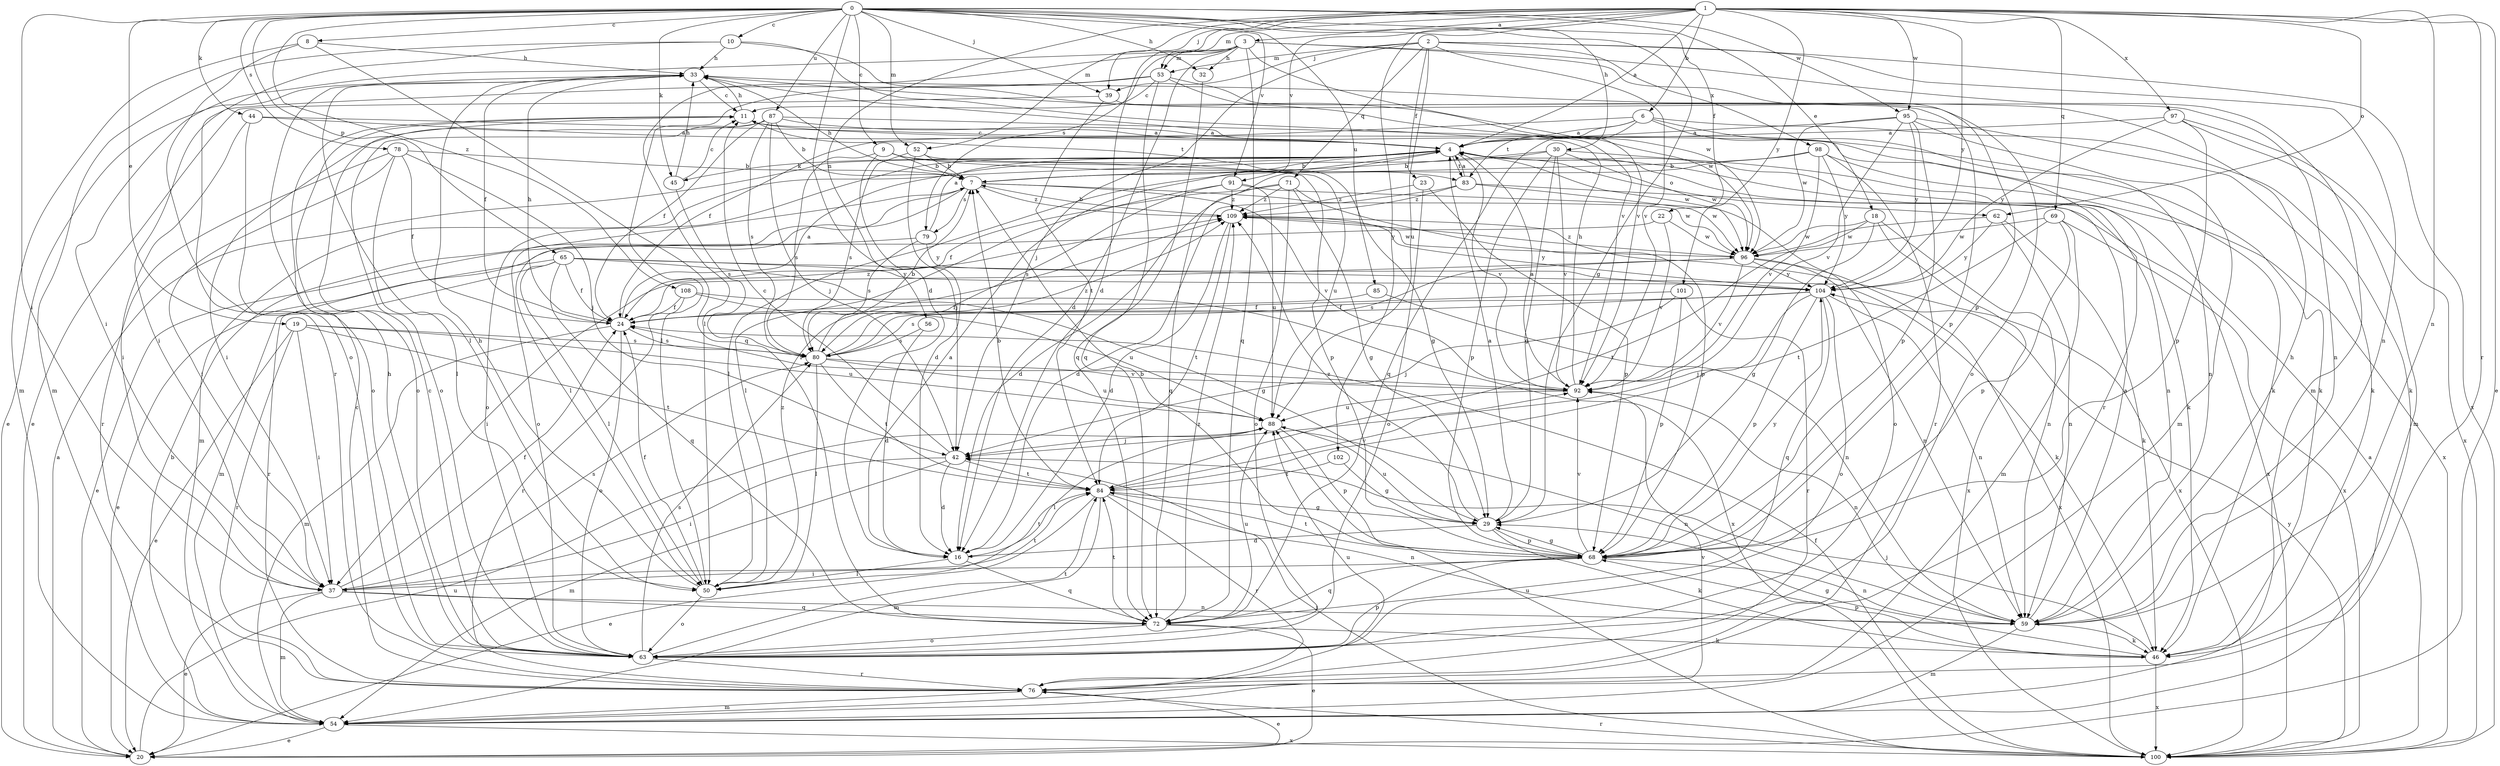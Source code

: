 strict digraph  {
0;
1;
2;
3;
4;
6;
7;
8;
9;
10;
11;
16;
18;
19;
20;
22;
23;
24;
29;
30;
32;
33;
37;
39;
42;
44;
45;
46;
50;
52;
53;
54;
56;
59;
62;
63;
65;
68;
69;
71;
72;
76;
78;
79;
80;
83;
84;
85;
87;
88;
91;
92;
95;
96;
97;
98;
100;
101;
102;
104;
108;
109;
0 -> 8  [label=c];
0 -> 9  [label=c];
0 -> 10  [label=c];
0 -> 16  [label=d];
0 -> 18  [label=e];
0 -> 19  [label=e];
0 -> 22  [label=f];
0 -> 29  [label=g];
0 -> 30  [label=h];
0 -> 32  [label=h];
0 -> 37  [label=i];
0 -> 39  [label=j];
0 -> 44  [label=k];
0 -> 45  [label=k];
0 -> 52  [label=m];
0 -> 65  [label=p];
0 -> 78  [label=s];
0 -> 85  [label=u];
0 -> 87  [label=u];
0 -> 91  [label=v];
0 -> 95  [label=w];
0 -> 108  [label=z];
1 -> 3  [label=a];
1 -> 4  [label=a];
1 -> 6  [label=b];
1 -> 16  [label=d];
1 -> 20  [label=e];
1 -> 39  [label=j];
1 -> 52  [label=m];
1 -> 53  [label=m];
1 -> 56  [label=n];
1 -> 59  [label=n];
1 -> 62  [label=o];
1 -> 69  [label=q];
1 -> 76  [label=r];
1 -> 91  [label=v];
1 -> 95  [label=w];
1 -> 97  [label=x];
1 -> 101  [label=y];
1 -> 102  [label=y];
1 -> 104  [label=y];
2 -> 23  [label=f];
2 -> 39  [label=j];
2 -> 42  [label=j];
2 -> 53  [label=m];
2 -> 59  [label=n];
2 -> 71  [label=q];
2 -> 88  [label=u];
2 -> 92  [label=v];
2 -> 98  [label=x];
2 -> 100  [label=x];
3 -> 16  [label=d];
3 -> 32  [label=h];
3 -> 37  [label=i];
3 -> 50  [label=l];
3 -> 53  [label=m];
3 -> 54  [label=m];
3 -> 68  [label=p];
3 -> 72  [label=q];
3 -> 79  [label=s];
3 -> 92  [label=v];
4 -> 7  [label=b];
4 -> 11  [label=c];
4 -> 45  [label=k];
4 -> 59  [label=n];
4 -> 62  [label=o];
4 -> 63  [label=o];
4 -> 72  [label=q];
4 -> 83  [label=t];
4 -> 92  [label=v];
4 -> 96  [label=w];
6 -> 4  [label=a];
6 -> 24  [label=f];
6 -> 46  [label=k];
6 -> 59  [label=n];
6 -> 72  [label=q];
6 -> 76  [label=r];
6 -> 83  [label=t];
7 -> 33  [label=h];
7 -> 50  [label=l];
7 -> 63  [label=o];
7 -> 79  [label=s];
7 -> 92  [label=v];
7 -> 96  [label=w];
7 -> 109  [label=z];
8 -> 33  [label=h];
8 -> 54  [label=m];
8 -> 63  [label=o];
8 -> 72  [label=q];
9 -> 7  [label=b];
9 -> 42  [label=j];
9 -> 68  [label=p];
9 -> 80  [label=s];
9 -> 88  [label=u];
10 -> 33  [label=h];
10 -> 54  [label=m];
10 -> 76  [label=r];
10 -> 92  [label=v];
10 -> 96  [label=w];
11 -> 4  [label=a];
11 -> 33  [label=h];
11 -> 63  [label=o];
11 -> 83  [label=t];
16 -> 4  [label=a];
16 -> 50  [label=l];
16 -> 72  [label=q];
16 -> 84  [label=t];
18 -> 29  [label=g];
18 -> 59  [label=n];
18 -> 84  [label=t];
18 -> 96  [label=w];
18 -> 100  [label=x];
19 -> 20  [label=e];
19 -> 37  [label=i];
19 -> 76  [label=r];
19 -> 80  [label=s];
19 -> 84  [label=t];
19 -> 88  [label=u];
20 -> 4  [label=a];
20 -> 88  [label=u];
22 -> 54  [label=m];
22 -> 92  [label=v];
22 -> 96  [label=w];
23 -> 63  [label=o];
23 -> 68  [label=p];
23 -> 109  [label=z];
24 -> 4  [label=a];
24 -> 33  [label=h];
24 -> 54  [label=m];
24 -> 63  [label=o];
24 -> 80  [label=s];
24 -> 109  [label=z];
29 -> 4  [label=a];
29 -> 16  [label=d];
29 -> 46  [label=k];
29 -> 68  [label=p];
29 -> 88  [label=u];
29 -> 109  [label=z];
30 -> 7  [label=b];
30 -> 29  [label=g];
30 -> 46  [label=k];
30 -> 54  [label=m];
30 -> 68  [label=p];
30 -> 92  [label=v];
30 -> 96  [label=w];
32 -> 72  [label=q];
33 -> 11  [label=c];
33 -> 20  [label=e];
33 -> 24  [label=f];
33 -> 50  [label=l];
33 -> 96  [label=w];
37 -> 20  [label=e];
37 -> 24  [label=f];
37 -> 54  [label=m];
37 -> 59  [label=n];
37 -> 72  [label=q];
37 -> 80  [label=s];
37 -> 84  [label=t];
39 -> 20  [label=e];
39 -> 59  [label=n];
39 -> 84  [label=t];
42 -> 11  [label=c];
42 -> 16  [label=d];
42 -> 37  [label=i];
42 -> 54  [label=m];
42 -> 84  [label=t];
44 -> 4  [label=a];
44 -> 37  [label=i];
44 -> 46  [label=k];
44 -> 63  [label=o];
45 -> 11  [label=c];
45 -> 33  [label=h];
45 -> 80  [label=s];
46 -> 29  [label=g];
46 -> 42  [label=j];
46 -> 68  [label=p];
46 -> 100  [label=x];
50 -> 24  [label=f];
50 -> 33  [label=h];
50 -> 63  [label=o];
50 -> 109  [label=z];
52 -> 7  [label=b];
52 -> 16  [label=d];
52 -> 29  [label=g];
52 -> 80  [label=s];
53 -> 11  [label=c];
53 -> 37  [label=i];
53 -> 50  [label=l];
53 -> 63  [label=o];
53 -> 68  [label=p];
53 -> 72  [label=q];
54 -> 7  [label=b];
54 -> 20  [label=e];
54 -> 92  [label=v];
54 -> 100  [label=x];
56 -> 16  [label=d];
56 -> 80  [label=s];
59 -> 4  [label=a];
59 -> 33  [label=h];
59 -> 46  [label=k];
59 -> 54  [label=m];
62 -> 46  [label=k];
62 -> 59  [label=n];
62 -> 96  [label=w];
62 -> 104  [label=y];
63 -> 11  [label=c];
63 -> 33  [label=h];
63 -> 68  [label=p];
63 -> 76  [label=r];
63 -> 80  [label=s];
63 -> 84  [label=t];
65 -> 20  [label=e];
65 -> 24  [label=f];
65 -> 29  [label=g];
65 -> 46  [label=k];
65 -> 50  [label=l];
65 -> 72  [label=q];
65 -> 76  [label=r];
65 -> 104  [label=y];
68 -> 7  [label=b];
68 -> 29  [label=g];
68 -> 37  [label=i];
68 -> 59  [label=n];
68 -> 72  [label=q];
68 -> 84  [label=t];
68 -> 92  [label=v];
68 -> 104  [label=y];
69 -> 54  [label=m];
69 -> 68  [label=p];
69 -> 84  [label=t];
69 -> 96  [label=w];
69 -> 100  [label=x];
71 -> 16  [label=d];
71 -> 24  [label=f];
71 -> 29  [label=g];
71 -> 63  [label=o];
71 -> 68  [label=p];
71 -> 109  [label=z];
72 -> 20  [label=e];
72 -> 46  [label=k];
72 -> 63  [label=o];
72 -> 84  [label=t];
72 -> 88  [label=u];
72 -> 109  [label=z];
76 -> 11  [label=c];
76 -> 20  [label=e];
76 -> 54  [label=m];
76 -> 88  [label=u];
78 -> 7  [label=b];
78 -> 24  [label=f];
78 -> 37  [label=i];
78 -> 42  [label=j];
78 -> 50  [label=l];
78 -> 76  [label=r];
79 -> 4  [label=a];
79 -> 20  [label=e];
79 -> 80  [label=s];
79 -> 104  [label=y];
80 -> 7  [label=b];
80 -> 50  [label=l];
80 -> 84  [label=t];
80 -> 88  [label=u];
80 -> 92  [label=v];
80 -> 109  [label=z];
83 -> 4  [label=a];
83 -> 16  [label=d];
83 -> 96  [label=w];
83 -> 100  [label=x];
83 -> 109  [label=z];
84 -> 7  [label=b];
84 -> 20  [label=e];
84 -> 29  [label=g];
84 -> 54  [label=m];
84 -> 59  [label=n];
84 -> 76  [label=r];
84 -> 92  [label=v];
85 -> 24  [label=f];
85 -> 59  [label=n];
87 -> 4  [label=a];
87 -> 7  [label=b];
87 -> 24  [label=f];
87 -> 37  [label=i];
87 -> 42  [label=j];
87 -> 46  [label=k];
87 -> 63  [label=o];
87 -> 80  [label=s];
88 -> 42  [label=j];
88 -> 50  [label=l];
88 -> 59  [label=n];
88 -> 68  [label=p];
91 -> 50  [label=l];
91 -> 63  [label=o];
91 -> 80  [label=s];
91 -> 88  [label=u];
91 -> 109  [label=z];
92 -> 4  [label=a];
92 -> 24  [label=f];
92 -> 33  [label=h];
92 -> 59  [label=n];
92 -> 88  [label=u];
95 -> 4  [label=a];
95 -> 46  [label=k];
95 -> 54  [label=m];
95 -> 68  [label=p];
95 -> 92  [label=v];
95 -> 96  [label=w];
95 -> 104  [label=y];
96 -> 37  [label=i];
96 -> 59  [label=n];
96 -> 80  [label=s];
96 -> 92  [label=v];
96 -> 100  [label=x];
96 -> 104  [label=y];
96 -> 109  [label=z];
97 -> 4  [label=a];
97 -> 54  [label=m];
97 -> 68  [label=p];
97 -> 100  [label=x];
97 -> 104  [label=y];
98 -> 7  [label=b];
98 -> 50  [label=l];
98 -> 76  [label=r];
98 -> 92  [label=v];
98 -> 100  [label=x];
98 -> 104  [label=y];
100 -> 4  [label=a];
100 -> 24  [label=f];
100 -> 42  [label=j];
100 -> 76  [label=r];
100 -> 88  [label=u];
100 -> 104  [label=y];
101 -> 24  [label=f];
101 -> 42  [label=j];
101 -> 68  [label=p];
101 -> 76  [label=r];
102 -> 29  [label=g];
102 -> 84  [label=t];
104 -> 24  [label=f];
104 -> 42  [label=j];
104 -> 59  [label=n];
104 -> 63  [label=o];
104 -> 68  [label=p];
104 -> 72  [label=q];
104 -> 80  [label=s];
108 -> 24  [label=f];
108 -> 76  [label=r];
108 -> 88  [label=u];
108 -> 100  [label=x];
109 -> 7  [label=b];
109 -> 16  [label=d];
109 -> 84  [label=t];
109 -> 96  [label=w];
109 -> 100  [label=x];
109 -> 104  [label=y];
}
